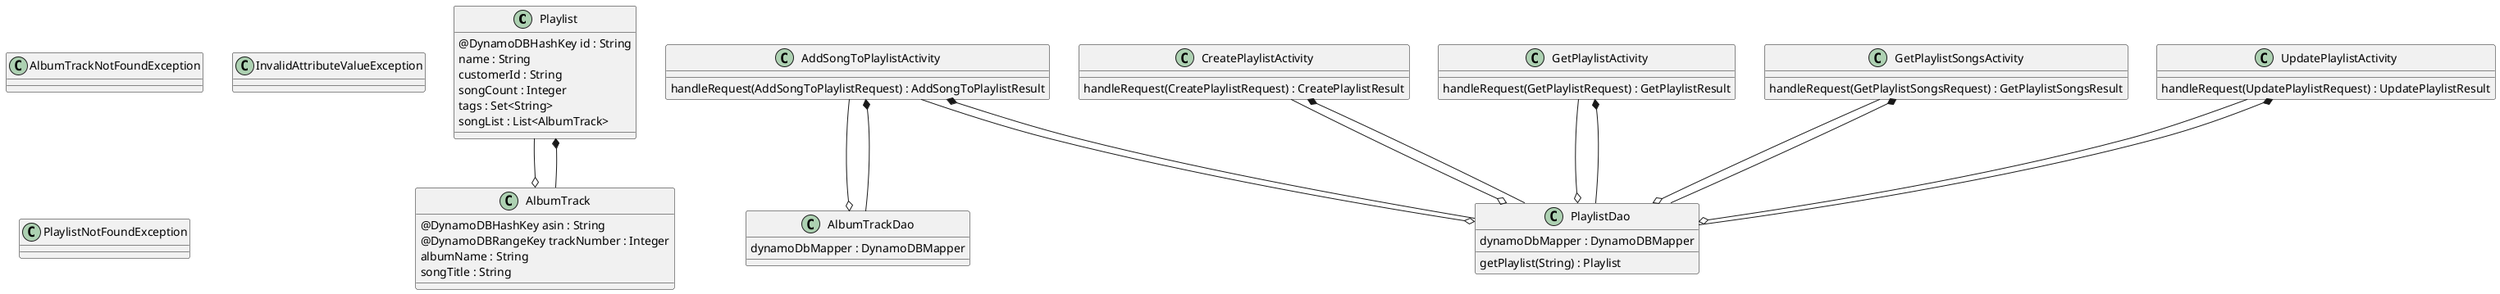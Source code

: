 @startuml
class Playlist {
@DynamoDBHashKey id : String
name : String
customerId : String
songCount : Integer
tags : Set<String>
songList : List<AlbumTrack>
}
class AlbumTrack {
@DynamoDBHashKey asin : String
@DynamoDBRangeKey trackNumber : Integer
albumName : String
songTitle : String
}

class AddSongToPlaylistActivity {
handleRequest(AddSongToPlaylistRequest) : AddSongToPlaylistResult
}
class AlbumTrackDao {
dynamoDbMapper : DynamoDBMapper

}
class CreatePlaylistActivity {
handleRequest(CreatePlaylistRequest) : CreatePlaylistResult
}
class PlaylistDao {
getPlaylist(String) : Playlist
dynamoDbMapper : DynamoDBMapper
}
class GetPlaylistActivity {
handleRequest(GetPlaylistRequest) : GetPlaylistResult
}
class GetPlaylistSongsActivity {
handleRequest(GetPlaylistSongsRequest) : GetPlaylistSongsResult
}
class UpdatePlaylistActivity {
handleRequest(UpdatePlaylistRequest) : UpdatePlaylistResult
}
class AlbumTrackNotFoundException
class InvalidAttributeValueException
class PlaylistNotFoundException



Playlist --o AlbumTrack
Playlist *-- AlbumTrack
AddSongToPlaylistActivity --o AlbumTrackDao
AddSongToPlaylistActivity *-- AlbumTrackDao
CreatePlaylistActivity --o PlaylistDao
CreatePlaylistActivity *-- PlaylistDao
AddSongToPlaylistActivity --o PlaylistDao
AddSongToPlaylistActivity *-- PlaylistDao
GetPlaylistActivity --o PlaylistDao
GetPlaylistActivity *-- PlaylistDao
GetPlaylistSongsActivity --o PlaylistDao
GetPlaylistSongsActivity *-- PlaylistDao
UpdatePlaylistActivity --o PlaylistDao
UpdatePlaylistActivity *-- PlaylistDao




@enduml